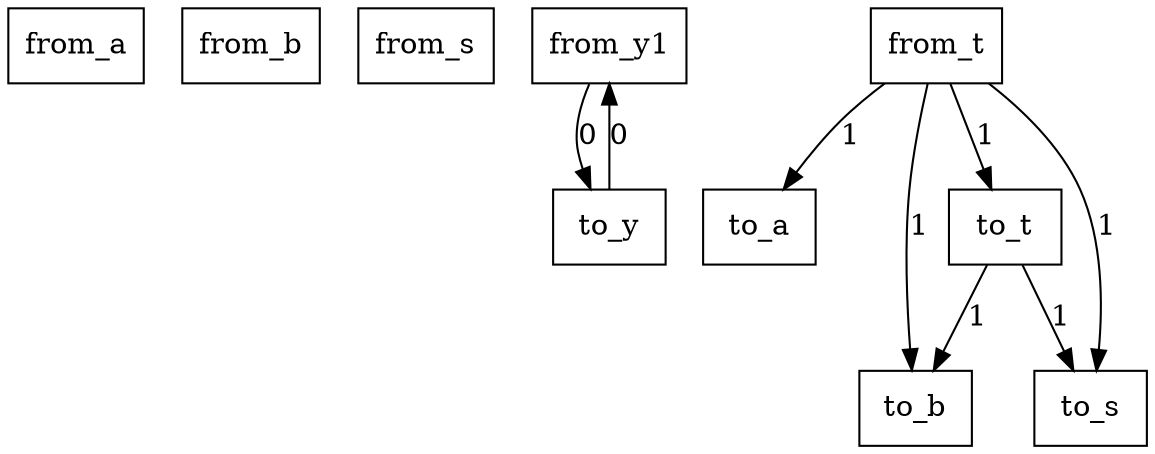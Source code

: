 digraph {
    graph [rankdir=TB
          ,bgcolor=transparent];
    node [shape=box
         ,fillcolor=white
         ,style=filled];
    0 [label=<from_a>];
    1 [label=<from_b>];
    2 [label=<from_s>];
    3 [label=<from_y1>];
    4 [label=<from_t>];
    5 [label=<to_a>];
    6 [label=<to_b>];
    7 [label=<to_t>];
    8 [label=<to_s>];
    9 [label=<to_y>];
    3 -> 9 [label=0];
    4 -> 5 [label=1];
    4 -> 6 [label=1];
    4 -> 7 [label=1];
    4 -> 8 [label=1];
    7 -> 6 [label=1];
    7 -> 8 [label=1];
    9 -> 3 [label=0];
}